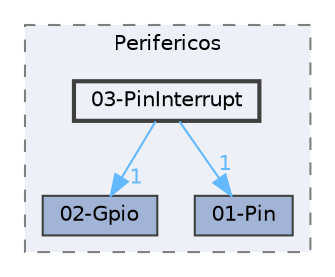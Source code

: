 digraph "E:/Agustin/Escritorio/MCUexpresso/KitLPC845-C++/src/Drivers/Perifericos/03-PinInterrupt"
{
 // LATEX_PDF_SIZE
  bgcolor="transparent";
  edge [fontname=Helvetica,fontsize=10,labelfontname=Helvetica,labelfontsize=10];
  node [fontname=Helvetica,fontsize=10,shape=box,height=0.2,width=0.4];
  compound=true
  subgraph clusterdir_fddceb55b13f36ba841fc9095bbfed65 {
    graph [ bgcolor="#edf0f7", pencolor="grey50", label="Perifericos", fontname=Helvetica,fontsize=10 style="filled,dashed", URL="dir_fddceb55b13f36ba841fc9095bbfed65.html",tooltip=""]
  dir_7697e32b67ed779e475c9af126b83826 [label="02-Gpio", fillcolor="#a2b4d6", color="grey25", style="filled", URL="dir_7697e32b67ed779e475c9af126b83826.html",tooltip=""];
  dir_76f9198a53cecf908dbffee67f946b13 [label="01-Pin", fillcolor="#a2b4d6", color="grey25", style="filled", URL="dir_76f9198a53cecf908dbffee67f946b13.html",tooltip=""];
  dir_311183d3b5689afa9f42c4290fc9630d [label="03-PinInterrupt", fillcolor="#edf0f7", color="grey25", style="filled,bold", URL="dir_311183d3b5689afa9f42c4290fc9630d.html",tooltip=""];
  }
  dir_311183d3b5689afa9f42c4290fc9630d->dir_7697e32b67ed779e475c9af126b83826 [headlabel="1", labeldistance=1.5 headhref="dir_000004_000003.html" href="dir_000004_000003.html" color="steelblue1" fontcolor="steelblue1"];
  dir_311183d3b5689afa9f42c4290fc9630d->dir_76f9198a53cecf908dbffee67f946b13 [headlabel="1", labeldistance=1.5 headhref="dir_000004_000000.html" href="dir_000004_000000.html" color="steelblue1" fontcolor="steelblue1"];
}
